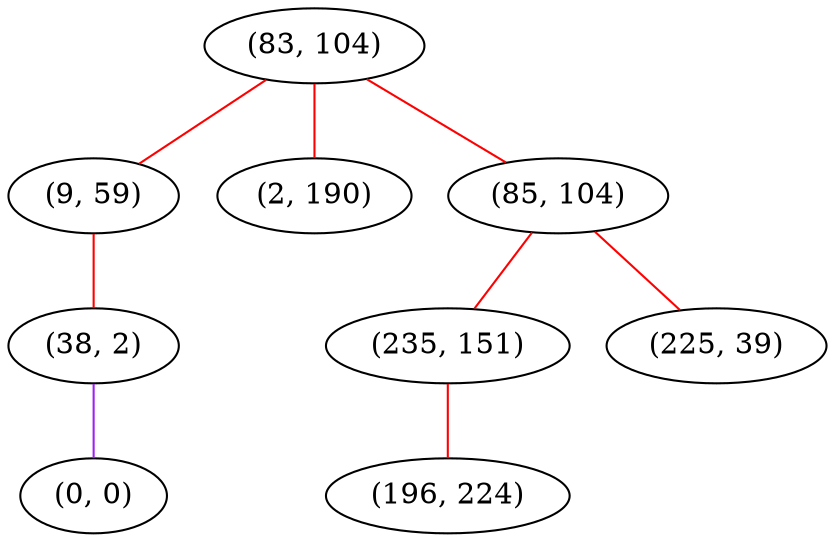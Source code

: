 graph "" {
"(83, 104)";
"(9, 59)";
"(2, 190)";
"(85, 104)";
"(235, 151)";
"(38, 2)";
"(225, 39)";
"(0, 0)";
"(196, 224)";
"(83, 104)" -- "(9, 59)"  [color=red, key=0, weight=1];
"(83, 104)" -- "(2, 190)"  [color=red, key=0, weight=1];
"(83, 104)" -- "(85, 104)"  [color=red, key=0, weight=1];
"(9, 59)" -- "(38, 2)"  [color=red, key=0, weight=1];
"(85, 104)" -- "(235, 151)"  [color=red, key=0, weight=1];
"(85, 104)" -- "(225, 39)"  [color=red, key=0, weight=1];
"(235, 151)" -- "(196, 224)"  [color=red, key=0, weight=1];
"(38, 2)" -- "(0, 0)"  [color=purple, key=0, weight=4];
}
